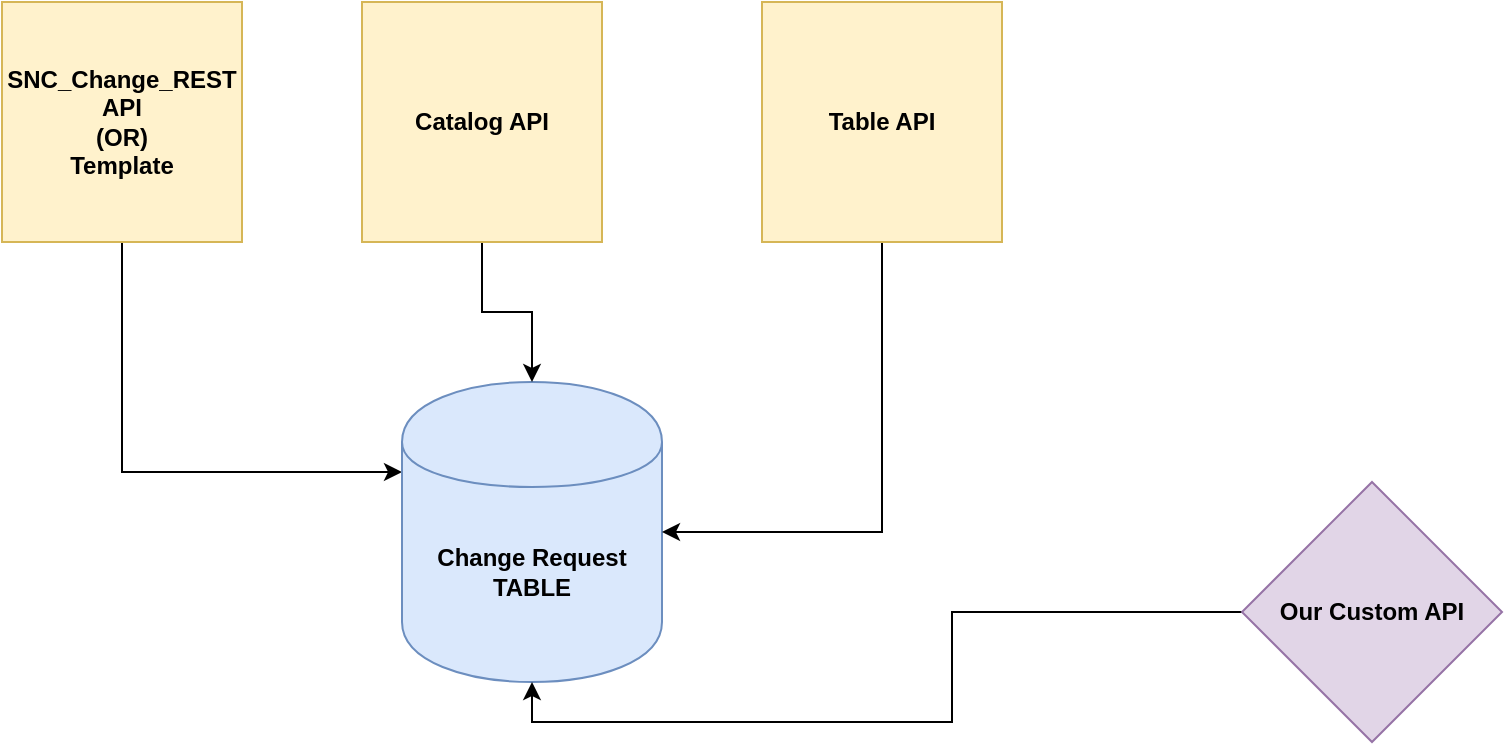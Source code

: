 <mxfile version="12.8.8" type="github"><diagram id="oHiCprA3IFH8lGFRSojk" name="Page-1"><mxGraphModel dx="1104" dy="602" grid="1" gridSize="10" guides="1" tooltips="1" connect="1" arrows="1" fold="1" page="1" pageScale="1" pageWidth="850" pageHeight="1100" math="0" shadow="0"><root><mxCell id="0"/><mxCell id="1" parent="0"/><mxCell id="_5pC-eJP8VTCjAJsRGtt-10" style="edgeStyle=orthogonalEdgeStyle;rounded=0;orthogonalLoop=1;jettySize=auto;html=1;exitX=0.5;exitY=1;exitDx=0;exitDy=0;entryX=0;entryY=0.3;entryDx=0;entryDy=0;" edge="1" parent="1" source="_5pC-eJP8VTCjAJsRGtt-1" target="_5pC-eJP8VTCjAJsRGtt-4"><mxGeometry relative="1" as="geometry"/></mxCell><mxCell id="_5pC-eJP8VTCjAJsRGtt-1" value="&lt;div&gt;&lt;b&gt;SNC_Change_REST&lt;/b&gt;&lt;/div&gt;&lt;div&gt;&lt;b&gt;API&lt;br&gt;&lt;/b&gt;&lt;/div&gt;&lt;div&gt;&lt;b&gt;(OR)&lt;/b&gt;&lt;/div&gt;&lt;div&gt;&lt;b&gt;Template&lt;br&gt;&lt;/b&gt;&lt;/div&gt;" style="whiteSpace=wrap;html=1;aspect=fixed;fillColor=#fff2cc;strokeColor=#d6b656;" vertex="1" parent="1"><mxGeometry x="80" y="70" width="120" height="120" as="geometry"/></mxCell><mxCell id="_5pC-eJP8VTCjAJsRGtt-4" value="&lt;b&gt;Change Request TABLE&lt;/b&gt;" style="shape=cylinder;whiteSpace=wrap;html=1;boundedLbl=1;backgroundOutline=1;fillColor=#dae8fc;strokeColor=#6c8ebf;" vertex="1" parent="1"><mxGeometry x="280" y="260" width="130" height="150" as="geometry"/></mxCell><mxCell id="_5pC-eJP8VTCjAJsRGtt-14" style="edgeStyle=orthogonalEdgeStyle;rounded=0;orthogonalLoop=1;jettySize=auto;html=1;exitX=0;exitY=0.5;exitDx=0;exitDy=0;entryX=0.5;entryY=1;entryDx=0;entryDy=0;" edge="1" parent="1" source="_5pC-eJP8VTCjAJsRGtt-6" target="_5pC-eJP8VTCjAJsRGtt-4"><mxGeometry relative="1" as="geometry"/></mxCell><mxCell id="_5pC-eJP8VTCjAJsRGtt-6" value="&lt;b&gt;Our Custom API&lt;br&gt;&lt;/b&gt;" style="rhombus;whiteSpace=wrap;html=1;fillColor=#e1d5e7;strokeColor=#9673a6;" vertex="1" parent="1"><mxGeometry x="700" y="310" width="130" height="130" as="geometry"/></mxCell><mxCell id="_5pC-eJP8VTCjAJsRGtt-11" style="edgeStyle=orthogonalEdgeStyle;rounded=0;orthogonalLoop=1;jettySize=auto;html=1;exitX=0.5;exitY=1;exitDx=0;exitDy=0;entryX=0.5;entryY=0;entryDx=0;entryDy=0;" edge="1" parent="1" source="_5pC-eJP8VTCjAJsRGtt-7" target="_5pC-eJP8VTCjAJsRGtt-4"><mxGeometry relative="1" as="geometry"/></mxCell><mxCell id="_5pC-eJP8VTCjAJsRGtt-7" value="&lt;b&gt;Catalog API&lt;/b&gt;" style="whiteSpace=wrap;html=1;aspect=fixed;fillColor=#fff2cc;strokeColor=#d6b656;" vertex="1" parent="1"><mxGeometry x="260" y="70" width="120" height="120" as="geometry"/></mxCell><mxCell id="_5pC-eJP8VTCjAJsRGtt-12" style="edgeStyle=orthogonalEdgeStyle;rounded=0;orthogonalLoop=1;jettySize=auto;html=1;exitX=0.5;exitY=1;exitDx=0;exitDy=0;entryX=1;entryY=0.5;entryDx=0;entryDy=0;" edge="1" parent="1" source="_5pC-eJP8VTCjAJsRGtt-8" target="_5pC-eJP8VTCjAJsRGtt-4"><mxGeometry relative="1" as="geometry"/></mxCell><mxCell id="_5pC-eJP8VTCjAJsRGtt-8" value="&lt;b&gt;Table API&lt;br&gt;&lt;/b&gt;" style="whiteSpace=wrap;html=1;aspect=fixed;fillColor=#fff2cc;strokeColor=#d6b656;" vertex="1" parent="1"><mxGeometry x="460" y="70" width="120" height="120" as="geometry"/></mxCell></root></mxGraphModel></diagram></mxfile>